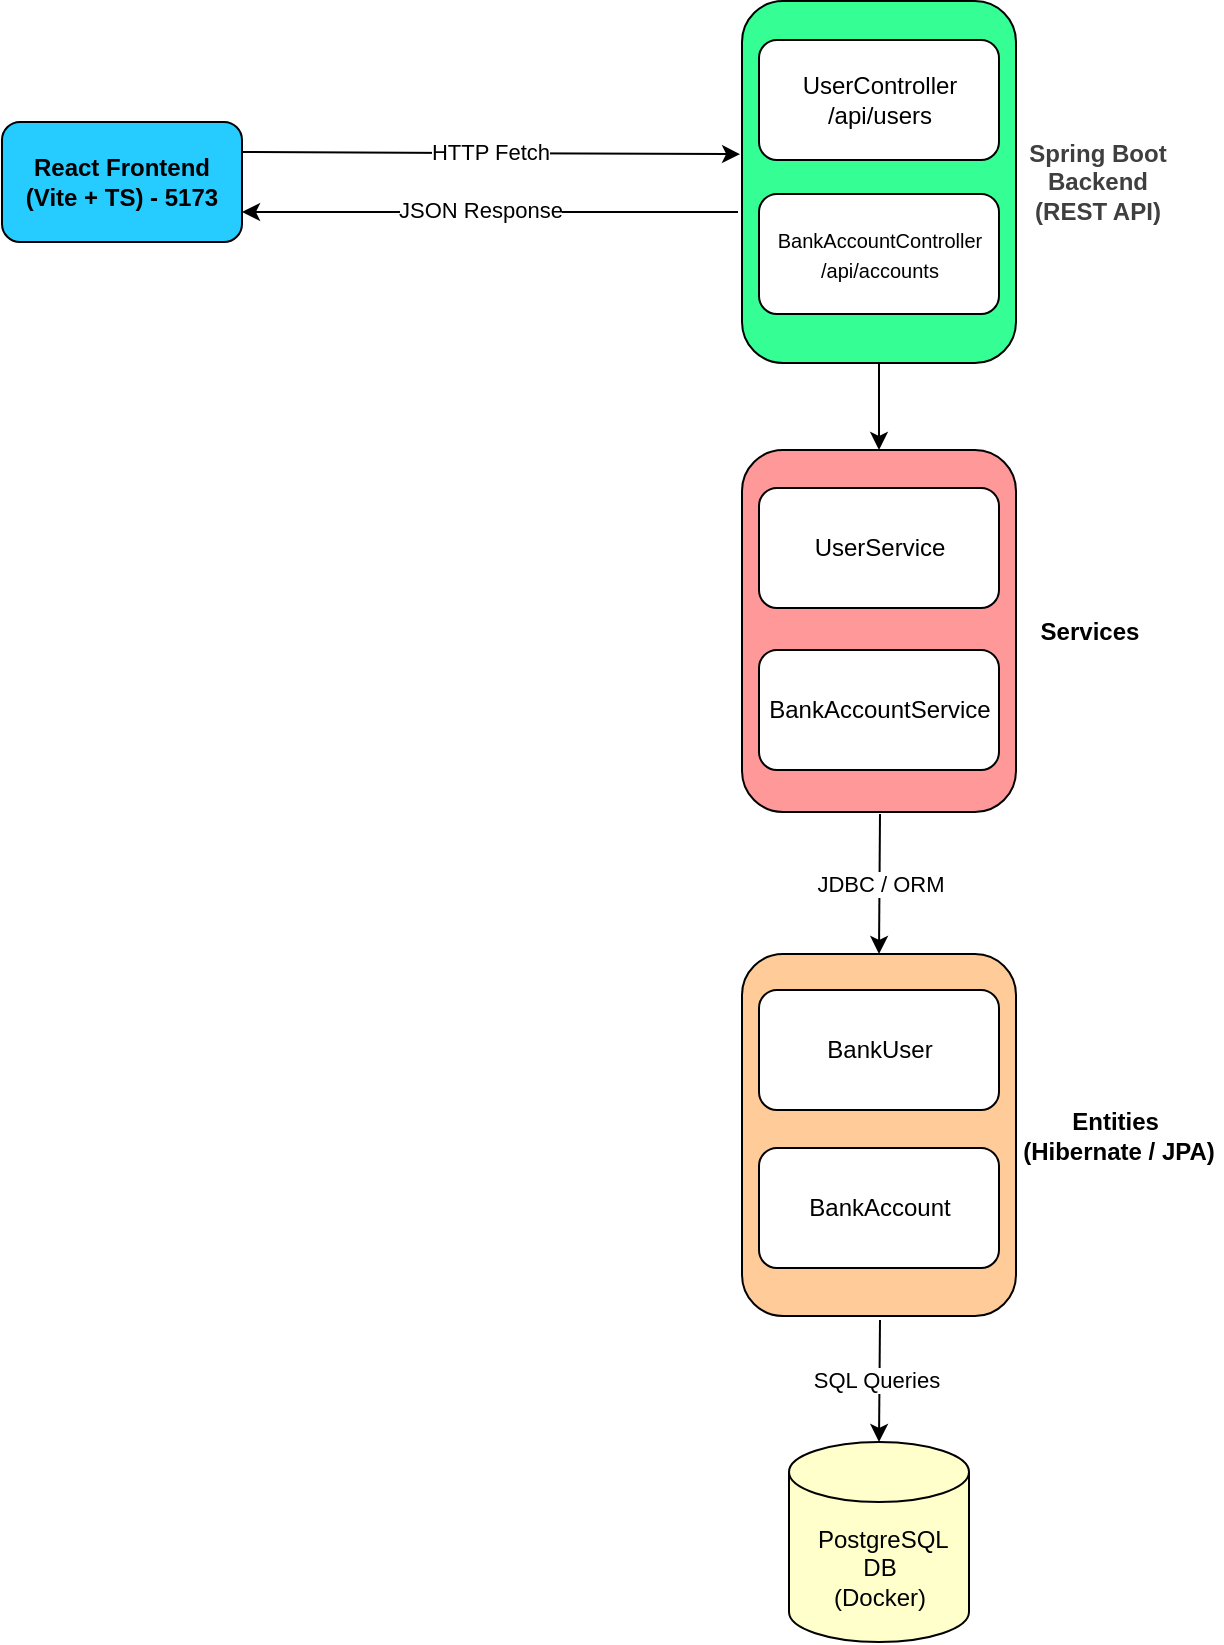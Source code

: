 <mxfile>
    <diagram id="RhWfloWyu6QZI4z89tHF" name="Page-1">
        <mxGraphModel dx="1139" dy="921" grid="0" gridSize="10" guides="1" tooltips="1" connect="1" arrows="1" fold="1" page="1" pageScale="1" pageWidth="827" pageHeight="1169" math="0" shadow="0">
            <root>
                <mxCell id="0"/>
                <mxCell id="1" parent="0"/>
                <mxCell id="4" style="edgeStyle=none;html=1;exitX=1;exitY=0.25;exitDx=0;exitDy=0;entryX=-0.007;entryY=0.423;entryDx=0;entryDy=0;entryPerimeter=0;" parent="1" source="2" target="3" edge="1">
                    <mxGeometry relative="1" as="geometry">
                        <mxPoint x="425" y="255" as="targetPoint"/>
                    </mxGeometry>
                </mxCell>
                <mxCell id="6" value="HTTP Fetch" style="edgeLabel;html=1;align=center;verticalAlign=middle;resizable=0;points=[];" parent="4" vertex="1" connectable="0">
                    <mxGeometry x="-0.008" y="1" relative="1" as="geometry">
                        <mxPoint as="offset"/>
                    </mxGeometry>
                </mxCell>
                <mxCell id="2" value="React Frontend&lt;div&gt;(Vite + TS) - 5173&lt;/div&gt;" style="rounded=1;whiteSpace=wrap;html=1;fillColor=#26CBFF;fontStyle=1" parent="1" vertex="1">
                    <mxGeometry x="60" y="240" width="120" height="60" as="geometry"/>
                </mxCell>
                <mxCell id="5" style="edgeStyle=none;html=1;entryX=1;entryY=0.75;entryDx=0;entryDy=0;" parent="1" target="2" edge="1">
                    <mxGeometry relative="1" as="geometry">
                        <mxPoint x="428" y="285" as="sourcePoint"/>
                    </mxGeometry>
                </mxCell>
                <mxCell id="7" value="JSON Response" style="edgeLabel;html=1;align=center;verticalAlign=middle;resizable=0;points=[];" parent="5" vertex="1" connectable="0">
                    <mxGeometry x="0.168" y="-1" relative="1" as="geometry">
                        <mxPoint x="16" as="offset"/>
                    </mxGeometry>
                </mxCell>
                <mxCell id="16" value="JDBC / ORM" style="edgeStyle=none;html=1;entryX=0.5;entryY=0;entryDx=0;entryDy=0;" parent="1" target="30" edge="1">
                    <mxGeometry x="0.011" relative="1" as="geometry">
                        <mxPoint x="499" y="586" as="sourcePoint"/>
                        <mxPoint x="499" y="647" as="targetPoint"/>
                        <mxPoint as="offset"/>
                    </mxGeometry>
                </mxCell>
                <mxCell id="28" style="edgeStyle=none;html=1;exitX=0.5;exitY=1;exitDx=0;exitDy=0;entryX=0.5;entryY=0;entryDx=0;entryDy=0;" edge="1" parent="1" source="3" target="24">
                    <mxGeometry relative="1" as="geometry"/>
                </mxCell>
                <mxCell id="3" value="" style="rounded=1;whiteSpace=wrap;html=1;fillColor=#35FF94;" parent="1" vertex="1">
                    <mxGeometry x="430" y="179.5" width="137" height="181" as="geometry"/>
                </mxCell>
                <mxCell id="9" value="&amp;nbsp;PostgreSQL &lt;br&gt;DB&lt;br&gt;(Docker)" style="shape=cylinder3;whiteSpace=wrap;html=1;boundedLbl=1;backgroundOutline=1;size=15;fillColor=#FFFFCC;" parent="1" vertex="1">
                    <mxGeometry x="453.5" y="900" width="90" height="100" as="geometry"/>
                </mxCell>
                <mxCell id="18" style="edgeStyle=none;html=1;entryX=0.5;entryY=0;entryDx=0;entryDy=0;entryPerimeter=0;" parent="1" target="9" edge="1">
                    <mxGeometry relative="1" as="geometry">
                        <mxPoint x="490" y="555" as="targetPoint"/>
                        <mxPoint x="499" y="839" as="sourcePoint"/>
                    </mxGeometry>
                </mxCell>
                <mxCell id="19" value="SQL Queries" style="edgeLabel;html=1;align=center;verticalAlign=middle;resizable=0;points=[];" parent="18" vertex="1" connectable="0">
                    <mxGeometry x="-0.012" y="-2" relative="1" as="geometry">
                        <mxPoint as="offset"/>
                    </mxGeometry>
                </mxCell>
                <mxCell id="20" value="&lt;span style=&quot;color: rgb(63, 63, 63); scrollbar-color: rgb(226, 226, 226) rgb(251, 251, 251);&quot;&gt;&lt;b style=&quot;&quot;&gt;Spring Boot&lt;br&gt;Backend&lt;/b&gt;&lt;/span&gt;&lt;div style=&quot;color: rgb(63, 63, 63); scrollbar-color: rgb(226, 226, 226) rgb(251, 251, 251);&quot;&gt;&lt;span style=&quot;color: rgb(63, 63, 63); scrollbar-color: rgb(226, 226, 226) rgb(251, 251, 251);&quot;&gt;&lt;b style=&quot;&quot;&gt;(REST API)&lt;/b&gt;&lt;/span&gt;&lt;/div&gt;" style="text;strokeColor=none;align=center;fillColor=none;html=1;verticalAlign=middle;whiteSpace=wrap;rounded=0;" vertex="1" parent="1">
                    <mxGeometry x="571" y="233" width="74" height="74" as="geometry"/>
                </mxCell>
                <mxCell id="22" value="UserController&lt;div&gt;/api/users&lt;/div&gt;" style="rounded=1;whiteSpace=wrap;html=1;" vertex="1" parent="1">
                    <mxGeometry x="438.5" y="199" width="120" height="60" as="geometry"/>
                </mxCell>
                <mxCell id="23" value="&lt;font style=&quot;font-size: 10px;&quot;&gt;BankAccountController&lt;/font&gt;&lt;div&gt;&lt;font style=&quot;font-size: 10px;&quot;&gt;/api/accounts&lt;/font&gt;&lt;/div&gt;" style="rounded=1;whiteSpace=wrap;html=1;" vertex="1" parent="1">
                    <mxGeometry x="438.5" y="276" width="120" height="60" as="geometry"/>
                </mxCell>
                <mxCell id="24" value="" style="rounded=1;whiteSpace=wrap;html=1;fillColor=#FF9999;" vertex="1" parent="1">
                    <mxGeometry x="430" y="404" width="137" height="181" as="geometry"/>
                </mxCell>
                <mxCell id="25" value="&lt;b&gt;Services&lt;/b&gt;" style="text;strokeColor=none;align=center;fillColor=none;html=1;verticalAlign=middle;whiteSpace=wrap;rounded=0;" vertex="1" parent="1">
                    <mxGeometry x="567" y="457.5" width="74" height="74" as="geometry"/>
                </mxCell>
                <mxCell id="26" value="&lt;font style=&quot;font-size: 12px;&quot;&gt;UserService&lt;/font&gt;" style="rounded=1;whiteSpace=wrap;html=1;" vertex="1" parent="1">
                    <mxGeometry x="438.5" y="423" width="120" height="60" as="geometry"/>
                </mxCell>
                <mxCell id="27" value="&lt;font style=&quot;font-size: 12px;&quot;&gt;BankAccountService&lt;/font&gt;" style="rounded=1;whiteSpace=wrap;html=1;" vertex="1" parent="1">
                    <mxGeometry x="438.5" y="504" width="120" height="60" as="geometry"/>
                </mxCell>
                <mxCell id="29" value="&lt;b&gt;Entities&amp;nbsp;&lt;/b&gt;&lt;div&gt;&lt;b&gt;(Hibernate / JPA)&lt;/b&gt;&lt;/div&gt;" style="text;strokeColor=none;align=center;fillColor=none;html=1;verticalAlign=middle;whiteSpace=wrap;rounded=0;" vertex="1" parent="1">
                    <mxGeometry x="567" y="709.5" width="103" height="74" as="geometry"/>
                </mxCell>
                <mxCell id="30" value="" style="rounded=1;whiteSpace=wrap;html=1;fillColor=#FFCC99;" vertex="1" parent="1">
                    <mxGeometry x="430" y="656" width="137" height="181" as="geometry"/>
                </mxCell>
                <mxCell id="31" value="&lt;font style=&quot;font-size: 12px;&quot;&gt;BankUser&lt;/font&gt;" style="rounded=1;whiteSpace=wrap;html=1;" vertex="1" parent="1">
                    <mxGeometry x="438.5" y="674" width="120" height="60" as="geometry"/>
                </mxCell>
                <mxCell id="32" value="&lt;font style=&quot;font-size: 12px;&quot;&gt;BankAccount&lt;/font&gt;" style="rounded=1;whiteSpace=wrap;html=1;" vertex="1" parent="1">
                    <mxGeometry x="438.5" y="753" width="120" height="60" as="geometry"/>
                </mxCell>
            </root>
        </mxGraphModel>
    </diagram>
</mxfile>